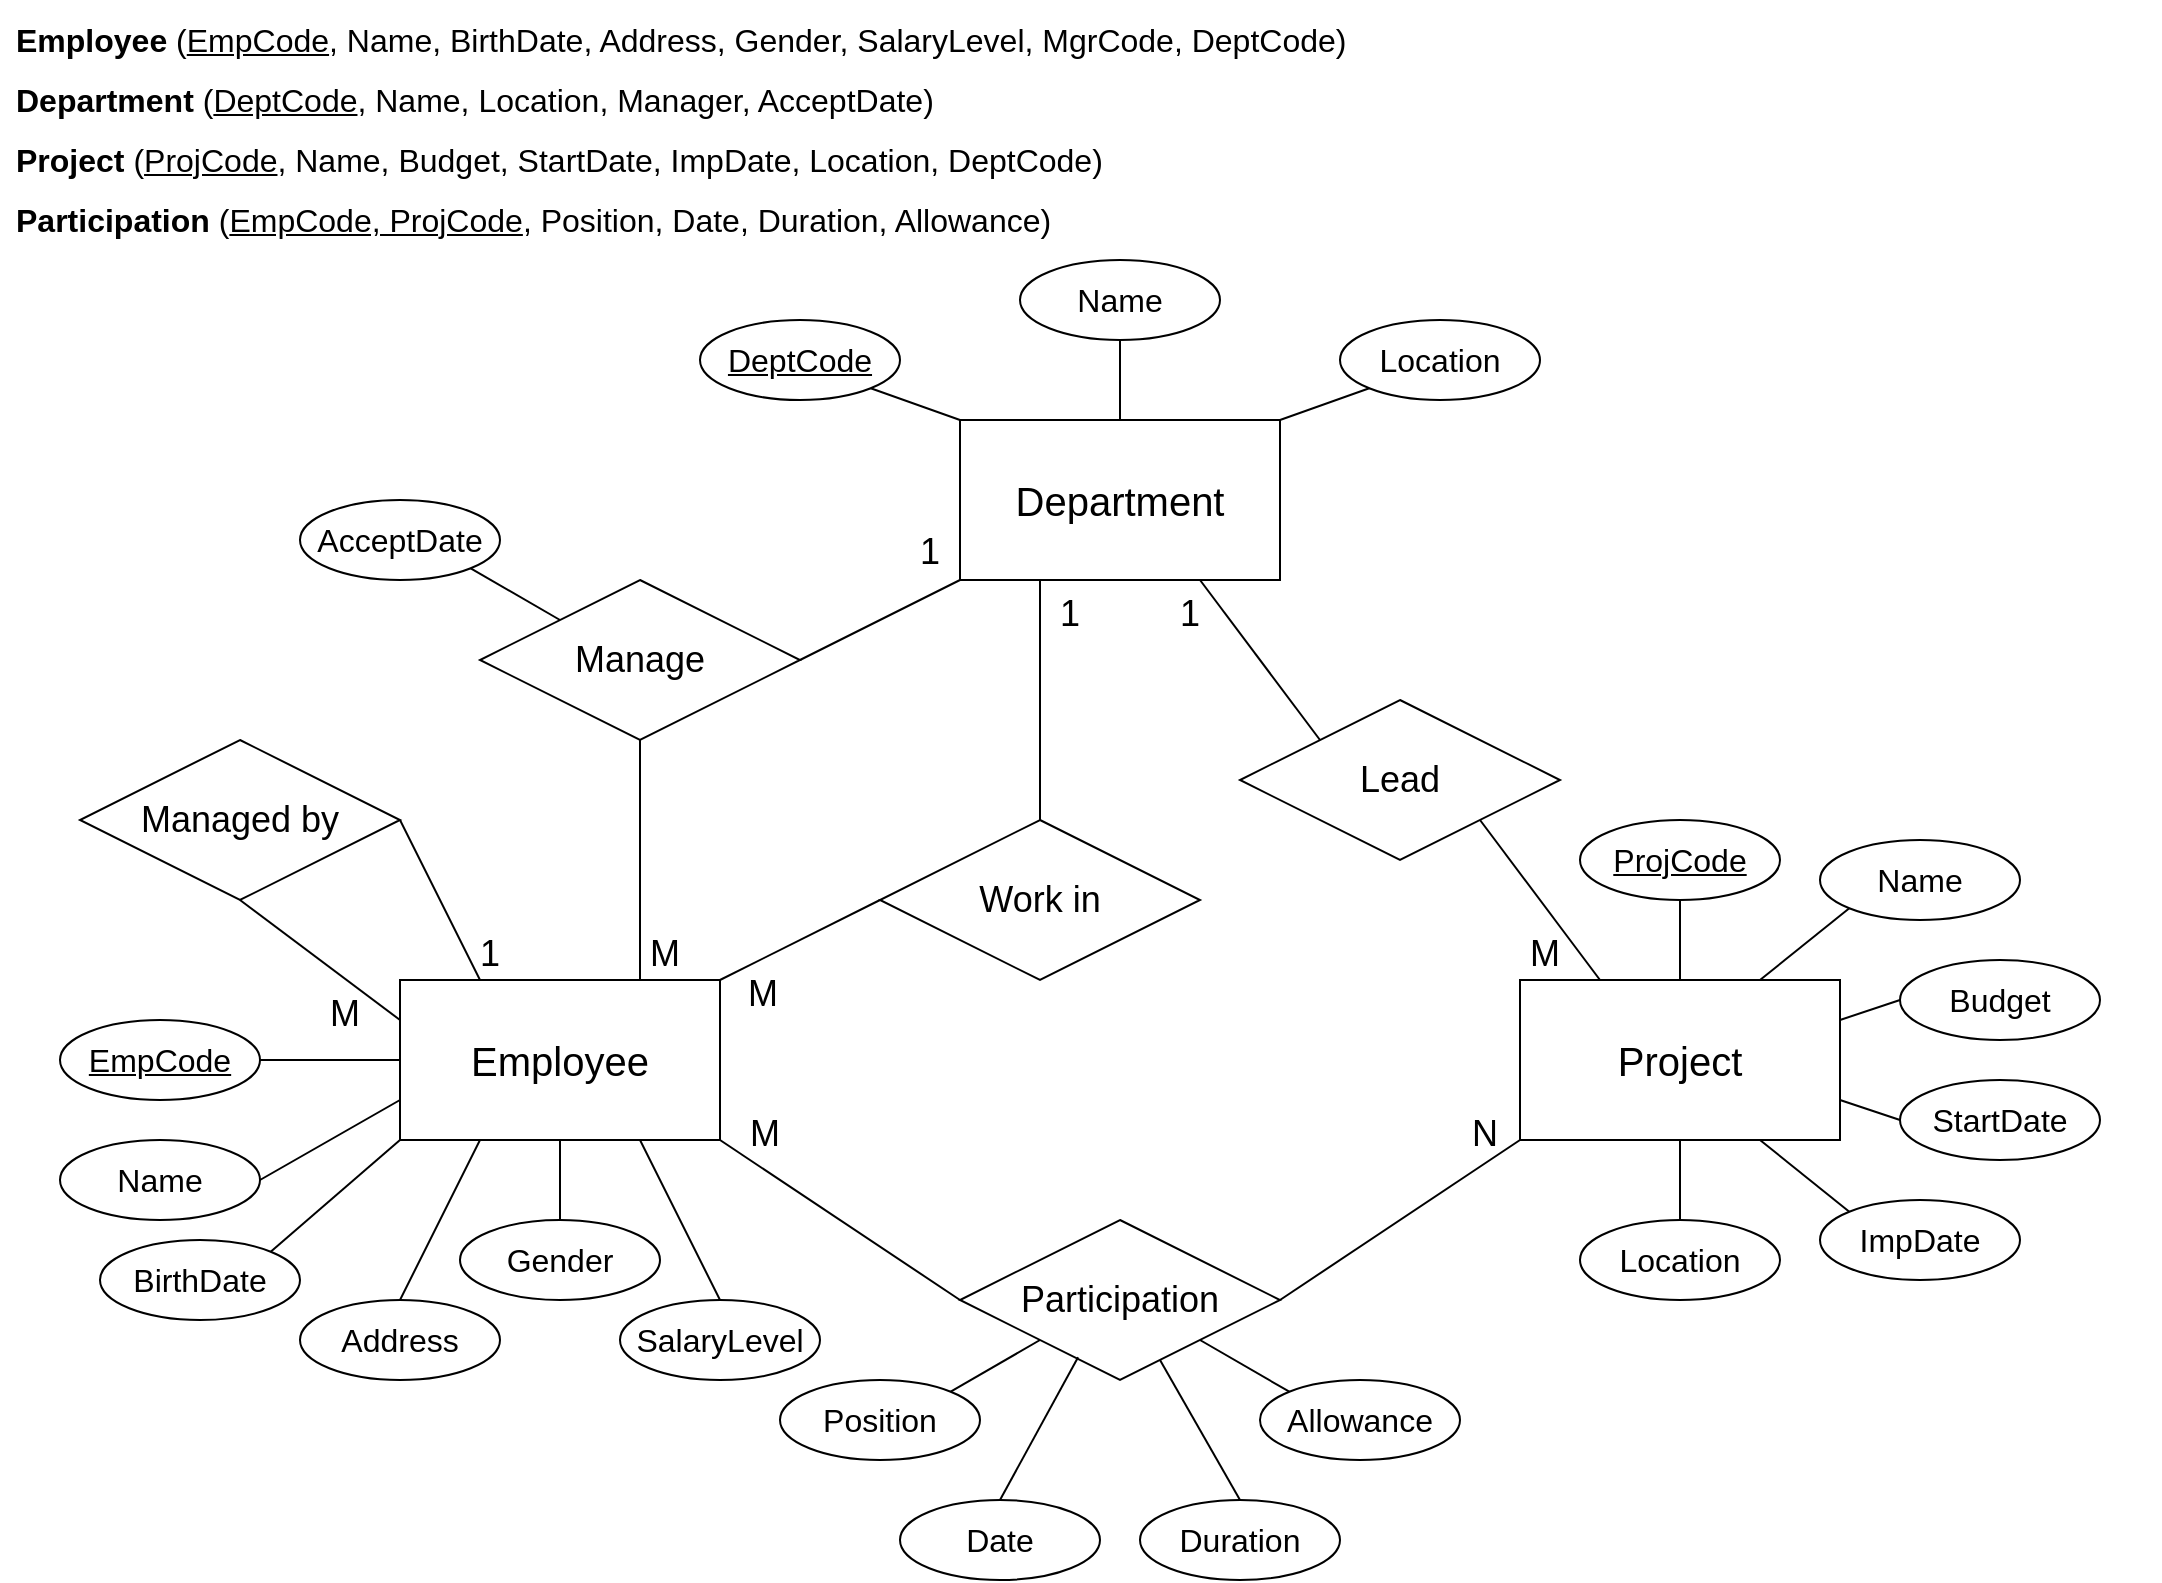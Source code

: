 <mxfile version="20.6.0" type="github">
  <diagram id="R2lEEEUBdFMjLlhIrx00" name="Page-1">
    <mxGraphModel dx="1397" dy="705" grid="1" gridSize="10" guides="1" tooltips="1" connect="1" arrows="1" fold="1" page="1" pageScale="1" pageWidth="1169" pageHeight="827" math="0" shadow="0" extFonts="Permanent Marker^https://fonts.googleapis.com/css?family=Permanent+Marker">
      <root>
        <mxCell id="0" />
        <mxCell id="1" parent="0" />
        <mxCell id="7aotdKkFnBZWeoV24bbZ-1" value="Employee" style="whiteSpace=wrap;html=1;align=center;fontSize=20;" vertex="1" parent="1">
          <mxGeometry x="240" y="500" width="160" height="80" as="geometry" />
        </mxCell>
        <mxCell id="7aotdKkFnBZWeoV24bbZ-2" value="Department" style="whiteSpace=wrap;html=1;align=center;fontSize=20;" vertex="1" parent="1">
          <mxGeometry x="520" y="220" width="160" height="80" as="geometry" />
        </mxCell>
        <mxCell id="7aotdKkFnBZWeoV24bbZ-3" value="Project" style="whiteSpace=wrap;html=1;align=center;fontSize=20;" vertex="1" parent="1">
          <mxGeometry x="800" y="500" width="160" height="80" as="geometry" />
        </mxCell>
        <mxCell id="7aotdKkFnBZWeoV24bbZ-4" value="&lt;font style=&quot;font-size: 18px;&quot;&gt;Work in&lt;/font&gt;" style="shape=rhombus;perimeter=rhombusPerimeter;whiteSpace=wrap;html=1;align=center;fontSize=18;" vertex="1" parent="1">
          <mxGeometry x="480" y="420" width="160" height="80" as="geometry" />
        </mxCell>
        <mxCell id="7aotdKkFnBZWeoV24bbZ-5" value="Lead" style="shape=rhombus;perimeter=rhombusPerimeter;whiteSpace=wrap;html=1;align=center;fontSize=18;" vertex="1" parent="1">
          <mxGeometry x="660" y="360" width="160" height="80" as="geometry" />
        </mxCell>
        <mxCell id="7aotdKkFnBZWeoV24bbZ-6" value="" style="endArrow=none;html=1;rounded=0;fontSize=18;exitX=0.5;exitY=0;exitDx=0;exitDy=0;entryX=0.25;entryY=1;entryDx=0;entryDy=0;" edge="1" parent="1" source="7aotdKkFnBZWeoV24bbZ-4" target="7aotdKkFnBZWeoV24bbZ-2">
          <mxGeometry relative="1" as="geometry">
            <mxPoint x="560" y="530" as="sourcePoint" />
            <mxPoint x="720" y="530" as="targetPoint" />
          </mxGeometry>
        </mxCell>
        <mxCell id="7aotdKkFnBZWeoV24bbZ-7" value="1" style="resizable=0;html=1;align=right;verticalAlign=bottom;fontSize=18;" connectable="0" vertex="1" parent="7aotdKkFnBZWeoV24bbZ-6">
          <mxGeometry x="1" relative="1" as="geometry">
            <mxPoint x="20" y="30" as="offset" />
          </mxGeometry>
        </mxCell>
        <mxCell id="7aotdKkFnBZWeoV24bbZ-8" value="" style="endArrow=none;html=1;rounded=0;fontSize=18;exitX=0;exitY=0;exitDx=0;exitDy=0;entryX=0.75;entryY=1;entryDx=0;entryDy=0;" edge="1" parent="1" source="7aotdKkFnBZWeoV24bbZ-5" target="7aotdKkFnBZWeoV24bbZ-2">
          <mxGeometry relative="1" as="geometry">
            <mxPoint x="560" y="530" as="sourcePoint" />
            <mxPoint x="720" y="530" as="targetPoint" />
          </mxGeometry>
        </mxCell>
        <mxCell id="7aotdKkFnBZWeoV24bbZ-9" value="1" style="resizable=0;html=1;align=right;verticalAlign=bottom;fontSize=18;" connectable="0" vertex="1" parent="7aotdKkFnBZWeoV24bbZ-8">
          <mxGeometry x="1" relative="1" as="geometry">
            <mxPoint y="30" as="offset" />
          </mxGeometry>
        </mxCell>
        <mxCell id="7aotdKkFnBZWeoV24bbZ-10" value="" style="endArrow=none;html=1;rounded=0;fontSize=18;entryX=1;entryY=0;entryDx=0;entryDy=0;exitX=0;exitY=0.5;exitDx=0;exitDy=0;" edge="1" parent="1" source="7aotdKkFnBZWeoV24bbZ-4" target="7aotdKkFnBZWeoV24bbZ-1">
          <mxGeometry relative="1" as="geometry">
            <mxPoint x="440" y="474" as="sourcePoint" />
            <mxPoint x="600" y="474" as="targetPoint" />
          </mxGeometry>
        </mxCell>
        <mxCell id="7aotdKkFnBZWeoV24bbZ-11" value="M" style="resizable=0;html=1;align=right;verticalAlign=bottom;fontSize=18;" connectable="0" vertex="1" parent="7aotdKkFnBZWeoV24bbZ-10">
          <mxGeometry x="1" relative="1" as="geometry">
            <mxPoint x="30" y="20" as="offset" />
          </mxGeometry>
        </mxCell>
        <mxCell id="7aotdKkFnBZWeoV24bbZ-12" value="" style="endArrow=none;html=1;rounded=0;fontSize=18;exitX=1;exitY=1;exitDx=0;exitDy=0;entryX=0.25;entryY=0;entryDx=0;entryDy=0;" edge="1" parent="1" source="7aotdKkFnBZWeoV24bbZ-5" target="7aotdKkFnBZWeoV24bbZ-3">
          <mxGeometry relative="1" as="geometry">
            <mxPoint x="570" y="540" as="sourcePoint" />
            <mxPoint x="730" y="540" as="targetPoint" />
          </mxGeometry>
        </mxCell>
        <mxCell id="7aotdKkFnBZWeoV24bbZ-13" value="M" style="resizable=0;html=1;align=right;verticalAlign=bottom;fontSize=18;" connectable="0" vertex="1" parent="7aotdKkFnBZWeoV24bbZ-12">
          <mxGeometry x="1" relative="1" as="geometry">
            <mxPoint x="-20" as="offset" />
          </mxGeometry>
        </mxCell>
        <mxCell id="7aotdKkFnBZWeoV24bbZ-14" value="&lt;font style=&quot;font-size: 18px;&quot;&gt;Managed by&lt;/font&gt;" style="shape=rhombus;perimeter=rhombusPerimeter;whiteSpace=wrap;html=1;align=center;fontSize=18;" vertex="1" parent="1">
          <mxGeometry x="80" y="380" width="160" height="80" as="geometry" />
        </mxCell>
        <mxCell id="7aotdKkFnBZWeoV24bbZ-15" value="" style="endArrow=none;html=1;rounded=0;fontSize=18;exitX=1;exitY=0.5;exitDx=0;exitDy=0;entryX=0.25;entryY=0;entryDx=0;entryDy=0;" edge="1" parent="1" source="7aotdKkFnBZWeoV24bbZ-14" target="7aotdKkFnBZWeoV24bbZ-1">
          <mxGeometry relative="1" as="geometry">
            <mxPoint x="510" y="390" as="sourcePoint" />
            <mxPoint x="570" y="310" as="targetPoint" />
          </mxGeometry>
        </mxCell>
        <mxCell id="7aotdKkFnBZWeoV24bbZ-16" value="1" style="resizable=0;html=1;align=right;verticalAlign=bottom;fontSize=18;" connectable="0" vertex="1" parent="7aotdKkFnBZWeoV24bbZ-15">
          <mxGeometry x="1" relative="1" as="geometry">
            <mxPoint x="10" as="offset" />
          </mxGeometry>
        </mxCell>
        <mxCell id="7aotdKkFnBZWeoV24bbZ-17" value="" style="endArrow=none;html=1;rounded=0;fontSize=18;entryX=0;entryY=0.25;entryDx=0;entryDy=0;exitX=0.5;exitY=1;exitDx=0;exitDy=0;" edge="1" parent="1" source="7aotdKkFnBZWeoV24bbZ-14" target="7aotdKkFnBZWeoV24bbZ-1">
          <mxGeometry relative="1" as="geometry">
            <mxPoint x="430" y="430" as="sourcePoint" />
            <mxPoint x="370" y="510" as="targetPoint" />
          </mxGeometry>
        </mxCell>
        <mxCell id="7aotdKkFnBZWeoV24bbZ-18" value="M" style="resizable=0;html=1;align=right;verticalAlign=bottom;fontSize=18;" connectable="0" vertex="1" parent="7aotdKkFnBZWeoV24bbZ-17">
          <mxGeometry x="1" relative="1" as="geometry">
            <mxPoint x="-20" y="10" as="offset" />
          </mxGeometry>
        </mxCell>
        <mxCell id="7aotdKkFnBZWeoV24bbZ-19" value="&lt;font style=&quot;font-size: 18px;&quot;&gt;Participation&lt;/font&gt;" style="shape=rhombus;perimeter=rhombusPerimeter;whiteSpace=wrap;html=1;align=center;fontSize=18;" vertex="1" parent="1">
          <mxGeometry x="520" y="620" width="160" height="80" as="geometry" />
        </mxCell>
        <mxCell id="7aotdKkFnBZWeoV24bbZ-20" value="" style="endArrow=none;html=1;rounded=0;fontSize=18;entryX=0;entryY=1;entryDx=0;entryDy=0;exitX=1;exitY=0.5;exitDx=0;exitDy=0;" edge="1" parent="1" source="7aotdKkFnBZWeoV24bbZ-19" target="7aotdKkFnBZWeoV24bbZ-3">
          <mxGeometry relative="1" as="geometry">
            <mxPoint x="460" y="640" as="sourcePoint" />
            <mxPoint x="620" y="640" as="targetPoint" />
          </mxGeometry>
        </mxCell>
        <mxCell id="7aotdKkFnBZWeoV24bbZ-21" value="N" style="resizable=0;html=1;align=right;verticalAlign=bottom;fontSize=18;" connectable="0" vertex="1" parent="7aotdKkFnBZWeoV24bbZ-20">
          <mxGeometry x="1" relative="1" as="geometry">
            <mxPoint x="-10" y="10" as="offset" />
          </mxGeometry>
        </mxCell>
        <mxCell id="7aotdKkFnBZWeoV24bbZ-23" value="" style="endArrow=none;html=1;rounded=0;fontSize=18;entryX=1;entryY=1;entryDx=0;entryDy=0;exitX=0;exitY=0.5;exitDx=0;exitDy=0;" edge="1" parent="1" source="7aotdKkFnBZWeoV24bbZ-19" target="7aotdKkFnBZWeoV24bbZ-1">
          <mxGeometry relative="1" as="geometry">
            <mxPoint x="430" y="430" as="sourcePoint" />
            <mxPoint x="370" y="510" as="targetPoint" />
          </mxGeometry>
        </mxCell>
        <mxCell id="7aotdKkFnBZWeoV24bbZ-24" value="M" style="resizable=0;html=1;align=right;verticalAlign=bottom;fontSize=18;" connectable="0" vertex="1" parent="7aotdKkFnBZWeoV24bbZ-23">
          <mxGeometry x="1" relative="1" as="geometry">
            <mxPoint x="30" y="10" as="offset" />
          </mxGeometry>
        </mxCell>
        <mxCell id="7aotdKkFnBZWeoV24bbZ-25" value="Position" style="ellipse;whiteSpace=wrap;html=1;align=center;fontSize=16;" vertex="1" parent="1">
          <mxGeometry x="430" y="700" width="100" height="40" as="geometry" />
        </mxCell>
        <mxCell id="7aotdKkFnBZWeoV24bbZ-26" value="Date" style="ellipse;whiteSpace=wrap;html=1;align=center;fontSize=16;" vertex="1" parent="1">
          <mxGeometry x="490" y="760" width="100" height="40" as="geometry" />
        </mxCell>
        <mxCell id="7aotdKkFnBZWeoV24bbZ-27" value="Duration" style="ellipse;whiteSpace=wrap;html=1;align=center;fontSize=16;" vertex="1" parent="1">
          <mxGeometry x="610" y="760" width="100" height="40" as="geometry" />
        </mxCell>
        <mxCell id="7aotdKkFnBZWeoV24bbZ-28" value="" style="endArrow=none;html=1;rounded=0;fontSize=18;exitX=1;exitY=0;exitDx=0;exitDy=0;entryX=0;entryY=1;entryDx=0;entryDy=0;" edge="1" parent="1" source="7aotdKkFnBZWeoV24bbZ-25" target="7aotdKkFnBZWeoV24bbZ-19">
          <mxGeometry relative="1" as="geometry">
            <mxPoint x="460" y="640" as="sourcePoint" />
            <mxPoint x="620" y="640" as="targetPoint" />
          </mxGeometry>
        </mxCell>
        <mxCell id="7aotdKkFnBZWeoV24bbZ-29" value="" style="endArrow=none;html=1;rounded=0;fontSize=18;exitX=0.5;exitY=0;exitDx=0;exitDy=0;" edge="1" parent="1" source="7aotdKkFnBZWeoV24bbZ-27">
          <mxGeometry relative="1" as="geometry">
            <mxPoint x="649.995" y="699.998" as="sourcePoint" />
            <mxPoint x="620" y="690" as="targetPoint" />
          </mxGeometry>
        </mxCell>
        <mxCell id="7aotdKkFnBZWeoV24bbZ-30" value="" style="endArrow=none;html=1;rounded=0;fontSize=18;entryX=0.5;entryY=0;entryDx=0;entryDy=0;exitX=0.369;exitY=0.858;exitDx=0;exitDy=0;exitPerimeter=0;" edge="1" parent="1" source="7aotdKkFnBZWeoV24bbZ-19" target="7aotdKkFnBZWeoV24bbZ-26">
          <mxGeometry relative="1" as="geometry">
            <mxPoint x="610" y="720" as="sourcePoint" />
            <mxPoint x="620" y="640" as="targetPoint" />
          </mxGeometry>
        </mxCell>
        <mxCell id="7aotdKkFnBZWeoV24bbZ-31" value="Manage" style="shape=rhombus;perimeter=rhombusPerimeter;whiteSpace=wrap;html=1;align=center;fontSize=18;" vertex="1" parent="1">
          <mxGeometry x="280" y="300" width="160" height="80" as="geometry" />
        </mxCell>
        <mxCell id="7aotdKkFnBZWeoV24bbZ-32" value="" style="endArrow=none;html=1;rounded=0;fontSize=18;exitX=0.5;exitY=1;exitDx=0;exitDy=0;entryX=0.75;entryY=0;entryDx=0;entryDy=0;" edge="1" parent="1" source="7aotdKkFnBZWeoV24bbZ-31" target="7aotdKkFnBZWeoV24bbZ-1">
          <mxGeometry relative="1" as="geometry">
            <mxPoint x="440" y="440" as="sourcePoint" />
            <mxPoint x="360" y="470" as="targetPoint" />
          </mxGeometry>
        </mxCell>
        <mxCell id="7aotdKkFnBZWeoV24bbZ-33" value="M" style="resizable=0;html=1;align=right;verticalAlign=bottom;fontSize=18;" connectable="0" vertex="1" parent="7aotdKkFnBZWeoV24bbZ-32">
          <mxGeometry x="1" relative="1" as="geometry">
            <mxPoint x="20" as="offset" />
          </mxGeometry>
        </mxCell>
        <mxCell id="7aotdKkFnBZWeoV24bbZ-34" value="" style="endArrow=none;html=1;rounded=0;fontSize=18;exitX=1;exitY=0.5;exitDx=0;exitDy=0;entryX=0;entryY=1;entryDx=0;entryDy=0;" edge="1" parent="1" source="7aotdKkFnBZWeoV24bbZ-31" target="7aotdKkFnBZWeoV24bbZ-2">
          <mxGeometry relative="1" as="geometry">
            <mxPoint x="460" y="430" as="sourcePoint" />
            <mxPoint x="620" y="430" as="targetPoint" />
          </mxGeometry>
        </mxCell>
        <mxCell id="7aotdKkFnBZWeoV24bbZ-35" value="1" style="resizable=0;html=1;align=right;verticalAlign=bottom;fontSize=18;" connectable="0" vertex="1" parent="7aotdKkFnBZWeoV24bbZ-34">
          <mxGeometry x="1" relative="1" as="geometry">
            <mxPoint x="-10" as="offset" />
          </mxGeometry>
        </mxCell>
        <mxCell id="7aotdKkFnBZWeoV24bbZ-36" value="AcceptDate" style="ellipse;whiteSpace=wrap;html=1;align=center;fontSize=16;" vertex="1" parent="1">
          <mxGeometry x="190" y="260" width="100" height="40" as="geometry" />
        </mxCell>
        <mxCell id="7aotdKkFnBZWeoV24bbZ-37" value="" style="endArrow=none;html=1;rounded=0;fontSize=18;exitX=0;exitY=0;exitDx=0;exitDy=0;entryX=1;entryY=1;entryDx=0;entryDy=0;" edge="1" parent="1" source="7aotdKkFnBZWeoV24bbZ-31" target="7aotdKkFnBZWeoV24bbZ-36">
          <mxGeometry relative="1" as="geometry">
            <mxPoint x="460" y="430" as="sourcePoint" />
            <mxPoint x="620" y="430" as="targetPoint" />
          </mxGeometry>
        </mxCell>
        <mxCell id="7aotdKkFnBZWeoV24bbZ-38" value="Name" style="ellipse;whiteSpace=wrap;html=1;align=center;fontSize=16;" vertex="1" parent="1">
          <mxGeometry x="550" y="140" width="100" height="40" as="geometry" />
        </mxCell>
        <mxCell id="7aotdKkFnBZWeoV24bbZ-40" value="Location" style="ellipse;whiteSpace=wrap;html=1;align=center;fontSize=16;" vertex="1" parent="1">
          <mxGeometry x="710" y="170" width="100" height="40" as="geometry" />
        </mxCell>
        <mxCell id="7aotdKkFnBZWeoV24bbZ-41" value="" style="endArrow=none;html=1;rounded=0;fontSize=16;entryX=0;entryY=0;entryDx=0;entryDy=0;exitX=1;exitY=1;exitDx=0;exitDy=0;" edge="1" parent="1" source="7aotdKkFnBZWeoV24bbZ-45" target="7aotdKkFnBZWeoV24bbZ-2">
          <mxGeometry relative="1" as="geometry">
            <mxPoint x="475" y="230" as="sourcePoint" />
            <mxPoint x="620" y="430" as="targetPoint" />
          </mxGeometry>
        </mxCell>
        <mxCell id="7aotdKkFnBZWeoV24bbZ-42" value="" style="endArrow=none;html=1;rounded=0;fontSize=16;exitX=0.5;exitY=0;exitDx=0;exitDy=0;entryX=0.5;entryY=1;entryDx=0;entryDy=0;" edge="1" parent="1" source="7aotdKkFnBZWeoV24bbZ-2" target="7aotdKkFnBZWeoV24bbZ-38">
          <mxGeometry relative="1" as="geometry">
            <mxPoint x="460" y="430" as="sourcePoint" />
            <mxPoint x="620" y="430" as="targetPoint" />
          </mxGeometry>
        </mxCell>
        <mxCell id="7aotdKkFnBZWeoV24bbZ-43" value="" style="endArrow=none;html=1;rounded=0;fontSize=16;exitX=1;exitY=0;exitDx=0;exitDy=0;entryX=0;entryY=1;entryDx=0;entryDy=0;" edge="1" parent="1" source="7aotdKkFnBZWeoV24bbZ-2" target="7aotdKkFnBZWeoV24bbZ-40">
          <mxGeometry relative="1" as="geometry">
            <mxPoint x="460" y="430" as="sourcePoint" />
            <mxPoint x="620" y="430" as="targetPoint" />
          </mxGeometry>
        </mxCell>
        <mxCell id="7aotdKkFnBZWeoV24bbZ-45" value="DeptCode" style="ellipse;whiteSpace=wrap;html=1;align=center;fontStyle=4;fontSize=16;" vertex="1" parent="1">
          <mxGeometry x="390" y="170" width="100" height="40" as="geometry" />
        </mxCell>
        <mxCell id="7aotdKkFnBZWeoV24bbZ-46" value="ProjCode" style="ellipse;whiteSpace=wrap;html=1;align=center;fontStyle=4;fontSize=16;" vertex="1" parent="1">
          <mxGeometry x="830" y="420" width="100" height="40" as="geometry" />
        </mxCell>
        <mxCell id="7aotdKkFnBZWeoV24bbZ-47" value="Name" style="ellipse;whiteSpace=wrap;html=1;align=center;fontSize=16;" vertex="1" parent="1">
          <mxGeometry x="950" y="430" width="100" height="40" as="geometry" />
        </mxCell>
        <mxCell id="7aotdKkFnBZWeoV24bbZ-48" value="Budget" style="ellipse;whiteSpace=wrap;html=1;align=center;fontSize=16;" vertex="1" parent="1">
          <mxGeometry x="990" y="490" width="100" height="40" as="geometry" />
        </mxCell>
        <mxCell id="7aotdKkFnBZWeoV24bbZ-49" value="StartDate" style="ellipse;whiteSpace=wrap;html=1;align=center;fontSize=16;" vertex="1" parent="1">
          <mxGeometry x="990" y="550" width="100" height="40" as="geometry" />
        </mxCell>
        <mxCell id="7aotdKkFnBZWeoV24bbZ-50" value="ImpDate" style="ellipse;whiteSpace=wrap;html=1;align=center;fontSize=16;" vertex="1" parent="1">
          <mxGeometry x="950" y="610" width="100" height="40" as="geometry" />
        </mxCell>
        <mxCell id="7aotdKkFnBZWeoV24bbZ-51" value="Location" style="ellipse;whiteSpace=wrap;html=1;align=center;fontSize=16;" vertex="1" parent="1">
          <mxGeometry x="830" y="620" width="100" height="40" as="geometry" />
        </mxCell>
        <mxCell id="7aotdKkFnBZWeoV24bbZ-52" value="" style="endArrow=none;html=1;rounded=0;fontSize=16;exitX=0.5;exitY=0;exitDx=0;exitDy=0;entryX=0.5;entryY=1;entryDx=0;entryDy=0;" edge="1" parent="1" source="7aotdKkFnBZWeoV24bbZ-3" target="7aotdKkFnBZWeoV24bbZ-46">
          <mxGeometry relative="1" as="geometry">
            <mxPoint x="680" y="430" as="sourcePoint" />
            <mxPoint x="840" y="430" as="targetPoint" />
          </mxGeometry>
        </mxCell>
        <mxCell id="7aotdKkFnBZWeoV24bbZ-53" value="" style="endArrow=none;html=1;rounded=0;fontSize=16;entryX=0;entryY=1;entryDx=0;entryDy=0;" edge="1" parent="1" target="7aotdKkFnBZWeoV24bbZ-47">
          <mxGeometry relative="1" as="geometry">
            <mxPoint x="920" y="500" as="sourcePoint" />
            <mxPoint x="1080" y="500" as="targetPoint" />
          </mxGeometry>
        </mxCell>
        <mxCell id="7aotdKkFnBZWeoV24bbZ-54" value="" style="endArrow=none;html=1;rounded=0;fontSize=16;exitX=1;exitY=0.25;exitDx=0;exitDy=0;entryX=0;entryY=0.5;entryDx=0;entryDy=0;" edge="1" parent="1" source="7aotdKkFnBZWeoV24bbZ-3" target="7aotdKkFnBZWeoV24bbZ-48">
          <mxGeometry relative="1" as="geometry">
            <mxPoint x="980" y="540" as="sourcePoint" />
            <mxPoint x="1140" y="540" as="targetPoint" />
          </mxGeometry>
        </mxCell>
        <mxCell id="7aotdKkFnBZWeoV24bbZ-55" value="" style="endArrow=none;html=1;rounded=0;fontSize=16;exitX=1;exitY=0.75;exitDx=0;exitDy=0;entryX=0;entryY=0.5;entryDx=0;entryDy=0;" edge="1" parent="1" source="7aotdKkFnBZWeoV24bbZ-3" target="7aotdKkFnBZWeoV24bbZ-49">
          <mxGeometry relative="1" as="geometry">
            <mxPoint x="680" y="430" as="sourcePoint" />
            <mxPoint x="840" y="430" as="targetPoint" />
          </mxGeometry>
        </mxCell>
        <mxCell id="7aotdKkFnBZWeoV24bbZ-56" value="" style="endArrow=none;html=1;rounded=0;fontSize=16;exitX=0.75;exitY=1;exitDx=0;exitDy=0;entryX=0;entryY=0;entryDx=0;entryDy=0;" edge="1" parent="1" source="7aotdKkFnBZWeoV24bbZ-3" target="7aotdKkFnBZWeoV24bbZ-50">
          <mxGeometry relative="1" as="geometry">
            <mxPoint x="680" y="430" as="sourcePoint" />
            <mxPoint x="840" y="430" as="targetPoint" />
          </mxGeometry>
        </mxCell>
        <mxCell id="7aotdKkFnBZWeoV24bbZ-57" value="" style="endArrow=none;html=1;rounded=0;fontSize=16;exitX=0.5;exitY=1;exitDx=0;exitDy=0;entryX=0.5;entryY=0;entryDx=0;entryDy=0;" edge="1" parent="1" source="7aotdKkFnBZWeoV24bbZ-3" target="7aotdKkFnBZWeoV24bbZ-51">
          <mxGeometry relative="1" as="geometry">
            <mxPoint x="680" y="430" as="sourcePoint" />
            <mxPoint x="840" y="430" as="targetPoint" />
          </mxGeometry>
        </mxCell>
        <mxCell id="7aotdKkFnBZWeoV24bbZ-58" value="EmpCode" style="ellipse;whiteSpace=wrap;html=1;align=center;fontStyle=4;fontSize=16;" vertex="1" parent="1">
          <mxGeometry x="70" y="520" width="100" height="40" as="geometry" />
        </mxCell>
        <mxCell id="7aotdKkFnBZWeoV24bbZ-59" value="" style="endArrow=none;html=1;rounded=0;fontSize=16;exitX=1;exitY=0.5;exitDx=0;exitDy=0;entryX=0;entryY=0.5;entryDx=0;entryDy=0;" edge="1" parent="1" source="7aotdKkFnBZWeoV24bbZ-58" target="7aotdKkFnBZWeoV24bbZ-1">
          <mxGeometry relative="1" as="geometry">
            <mxPoint x="360" y="540" as="sourcePoint" />
            <mxPoint x="240" y="560" as="targetPoint" />
          </mxGeometry>
        </mxCell>
        <mxCell id="7aotdKkFnBZWeoV24bbZ-60" value="Name" style="ellipse;whiteSpace=wrap;html=1;align=center;fontSize=16;" vertex="1" parent="1">
          <mxGeometry x="70" y="580" width="100" height="40" as="geometry" />
        </mxCell>
        <mxCell id="7aotdKkFnBZWeoV24bbZ-61" value="BirthDate" style="ellipse;whiteSpace=wrap;html=1;align=center;fontSize=16;" vertex="1" parent="1">
          <mxGeometry x="90" y="630" width="100" height="40" as="geometry" />
        </mxCell>
        <mxCell id="7aotdKkFnBZWeoV24bbZ-63" value="Address" style="ellipse;whiteSpace=wrap;html=1;align=center;fontSize=16;" vertex="1" parent="1">
          <mxGeometry x="190" y="660" width="100" height="40" as="geometry" />
        </mxCell>
        <mxCell id="7aotdKkFnBZWeoV24bbZ-64" value="Gender" style="ellipse;whiteSpace=wrap;html=1;align=center;fontSize=16;" vertex="1" parent="1">
          <mxGeometry x="270" y="620" width="100" height="40" as="geometry" />
        </mxCell>
        <mxCell id="7aotdKkFnBZWeoV24bbZ-65" value="SalaryLevel" style="ellipse;whiteSpace=wrap;html=1;align=center;fontSize=16;" vertex="1" parent="1">
          <mxGeometry x="350" y="660" width="100" height="40" as="geometry" />
        </mxCell>
        <mxCell id="7aotdKkFnBZWeoV24bbZ-66" value="" style="endArrow=none;html=1;rounded=0;fontSize=16;exitX=1;exitY=0.5;exitDx=0;exitDy=0;entryX=0;entryY=0.75;entryDx=0;entryDy=0;" edge="1" parent="1" source="7aotdKkFnBZWeoV24bbZ-60" target="7aotdKkFnBZWeoV24bbZ-1">
          <mxGeometry relative="1" as="geometry">
            <mxPoint x="360" y="540" as="sourcePoint" />
            <mxPoint x="520" y="540" as="targetPoint" />
          </mxGeometry>
        </mxCell>
        <mxCell id="7aotdKkFnBZWeoV24bbZ-67" value="" style="endArrow=none;html=1;rounded=0;fontSize=16;exitX=1;exitY=0;exitDx=0;exitDy=0;entryX=0;entryY=1;entryDx=0;entryDy=0;" edge="1" parent="1" source="7aotdKkFnBZWeoV24bbZ-61" target="7aotdKkFnBZWeoV24bbZ-1">
          <mxGeometry relative="1" as="geometry">
            <mxPoint x="360" y="540" as="sourcePoint" />
            <mxPoint x="520" y="540" as="targetPoint" />
          </mxGeometry>
        </mxCell>
        <mxCell id="7aotdKkFnBZWeoV24bbZ-68" value="" style="endArrow=none;html=1;rounded=0;fontSize=16;exitX=0.5;exitY=0;exitDx=0;exitDy=0;entryX=0.25;entryY=1;entryDx=0;entryDy=0;" edge="1" parent="1" source="7aotdKkFnBZWeoV24bbZ-63" target="7aotdKkFnBZWeoV24bbZ-1">
          <mxGeometry relative="1" as="geometry">
            <mxPoint x="360" y="540" as="sourcePoint" />
            <mxPoint x="520" y="540" as="targetPoint" />
          </mxGeometry>
        </mxCell>
        <mxCell id="7aotdKkFnBZWeoV24bbZ-69" value="" style="endArrow=none;html=1;rounded=0;fontSize=16;exitX=0.5;exitY=0;exitDx=0;exitDy=0;entryX=0.5;entryY=1;entryDx=0;entryDy=0;" edge="1" parent="1" source="7aotdKkFnBZWeoV24bbZ-64" target="7aotdKkFnBZWeoV24bbZ-1">
          <mxGeometry relative="1" as="geometry">
            <mxPoint x="360" y="540" as="sourcePoint" />
            <mxPoint x="520" y="540" as="targetPoint" />
          </mxGeometry>
        </mxCell>
        <mxCell id="7aotdKkFnBZWeoV24bbZ-70" value="" style="endArrow=none;html=1;rounded=0;fontSize=16;exitX=0.5;exitY=0;exitDx=0;exitDy=0;entryX=0.75;entryY=1;entryDx=0;entryDy=0;" edge="1" parent="1" source="7aotdKkFnBZWeoV24bbZ-65" target="7aotdKkFnBZWeoV24bbZ-1">
          <mxGeometry relative="1" as="geometry">
            <mxPoint x="360" y="540" as="sourcePoint" />
            <mxPoint x="520" y="540" as="targetPoint" />
          </mxGeometry>
        </mxCell>
        <mxCell id="7aotdKkFnBZWeoV24bbZ-71" value="&lt;b&gt;Employee&lt;/b&gt; (&lt;u&gt;EmpCode&lt;/u&gt;, Name, BirthDate, Address, Gender, SalaryLevel, MgrCode, DeptCode)" style="text;html=1;strokeColor=none;fillColor=none;align=left;verticalAlign=middle;whiteSpace=wrap;rounded=0;fontSize=16;spacingLeft=6;" vertex="1" parent="1">
          <mxGeometry x="40" y="10" width="1080" height="40" as="geometry" />
        </mxCell>
        <mxCell id="7aotdKkFnBZWeoV24bbZ-73" value="Allowance" style="ellipse;whiteSpace=wrap;html=1;align=center;fontSize=16;" vertex="1" parent="1">
          <mxGeometry x="670" y="700" width="100" height="40" as="geometry" />
        </mxCell>
        <mxCell id="7aotdKkFnBZWeoV24bbZ-74" value="" style="endArrow=none;html=1;rounded=0;fontSize=16;entryX=0;entryY=0;entryDx=0;entryDy=0;exitX=1;exitY=1;exitDx=0;exitDy=0;" edge="1" parent="1" source="7aotdKkFnBZWeoV24bbZ-19" target="7aotdKkFnBZWeoV24bbZ-73">
          <mxGeometry width="50" height="50" relative="1" as="geometry">
            <mxPoint x="540" y="600" as="sourcePoint" />
            <mxPoint x="590" y="550" as="targetPoint" />
          </mxGeometry>
        </mxCell>
        <mxCell id="7aotdKkFnBZWeoV24bbZ-75" value="&lt;b&gt;Department&lt;/b&gt; (&lt;u&gt;DeptCode&lt;/u&gt;, Name, Location, Manager, AcceptDate)" style="text;html=1;strokeColor=none;fillColor=none;align=left;verticalAlign=middle;whiteSpace=wrap;rounded=0;fontSize=16;spacingLeft=6;" vertex="1" parent="1">
          <mxGeometry x="40" y="40" width="1080" height="40" as="geometry" />
        </mxCell>
        <mxCell id="7aotdKkFnBZWeoV24bbZ-76" value="&lt;b&gt;Project&lt;/b&gt; (&lt;u&gt;ProjCode&lt;/u&gt;, Name, Budget, StartDate, ImpDate, Location, DeptCode)" style="text;html=1;strokeColor=none;fillColor=none;align=left;verticalAlign=middle;whiteSpace=wrap;rounded=0;fontSize=16;spacingLeft=6;" vertex="1" parent="1">
          <mxGeometry x="40" y="70" width="1080" height="40" as="geometry" />
        </mxCell>
        <mxCell id="7aotdKkFnBZWeoV24bbZ-77" value="&lt;b&gt;Participation&lt;/b&gt; (&lt;u&gt;EmpCode, ProjCode&lt;/u&gt;, Position, Date, Duration, Allowance)" style="text;html=1;strokeColor=none;fillColor=none;align=left;verticalAlign=middle;whiteSpace=wrap;rounded=0;fontSize=16;spacingLeft=6;" vertex="1" parent="1">
          <mxGeometry x="40" y="100" width="1080" height="40" as="geometry" />
        </mxCell>
      </root>
    </mxGraphModel>
  </diagram>
</mxfile>
